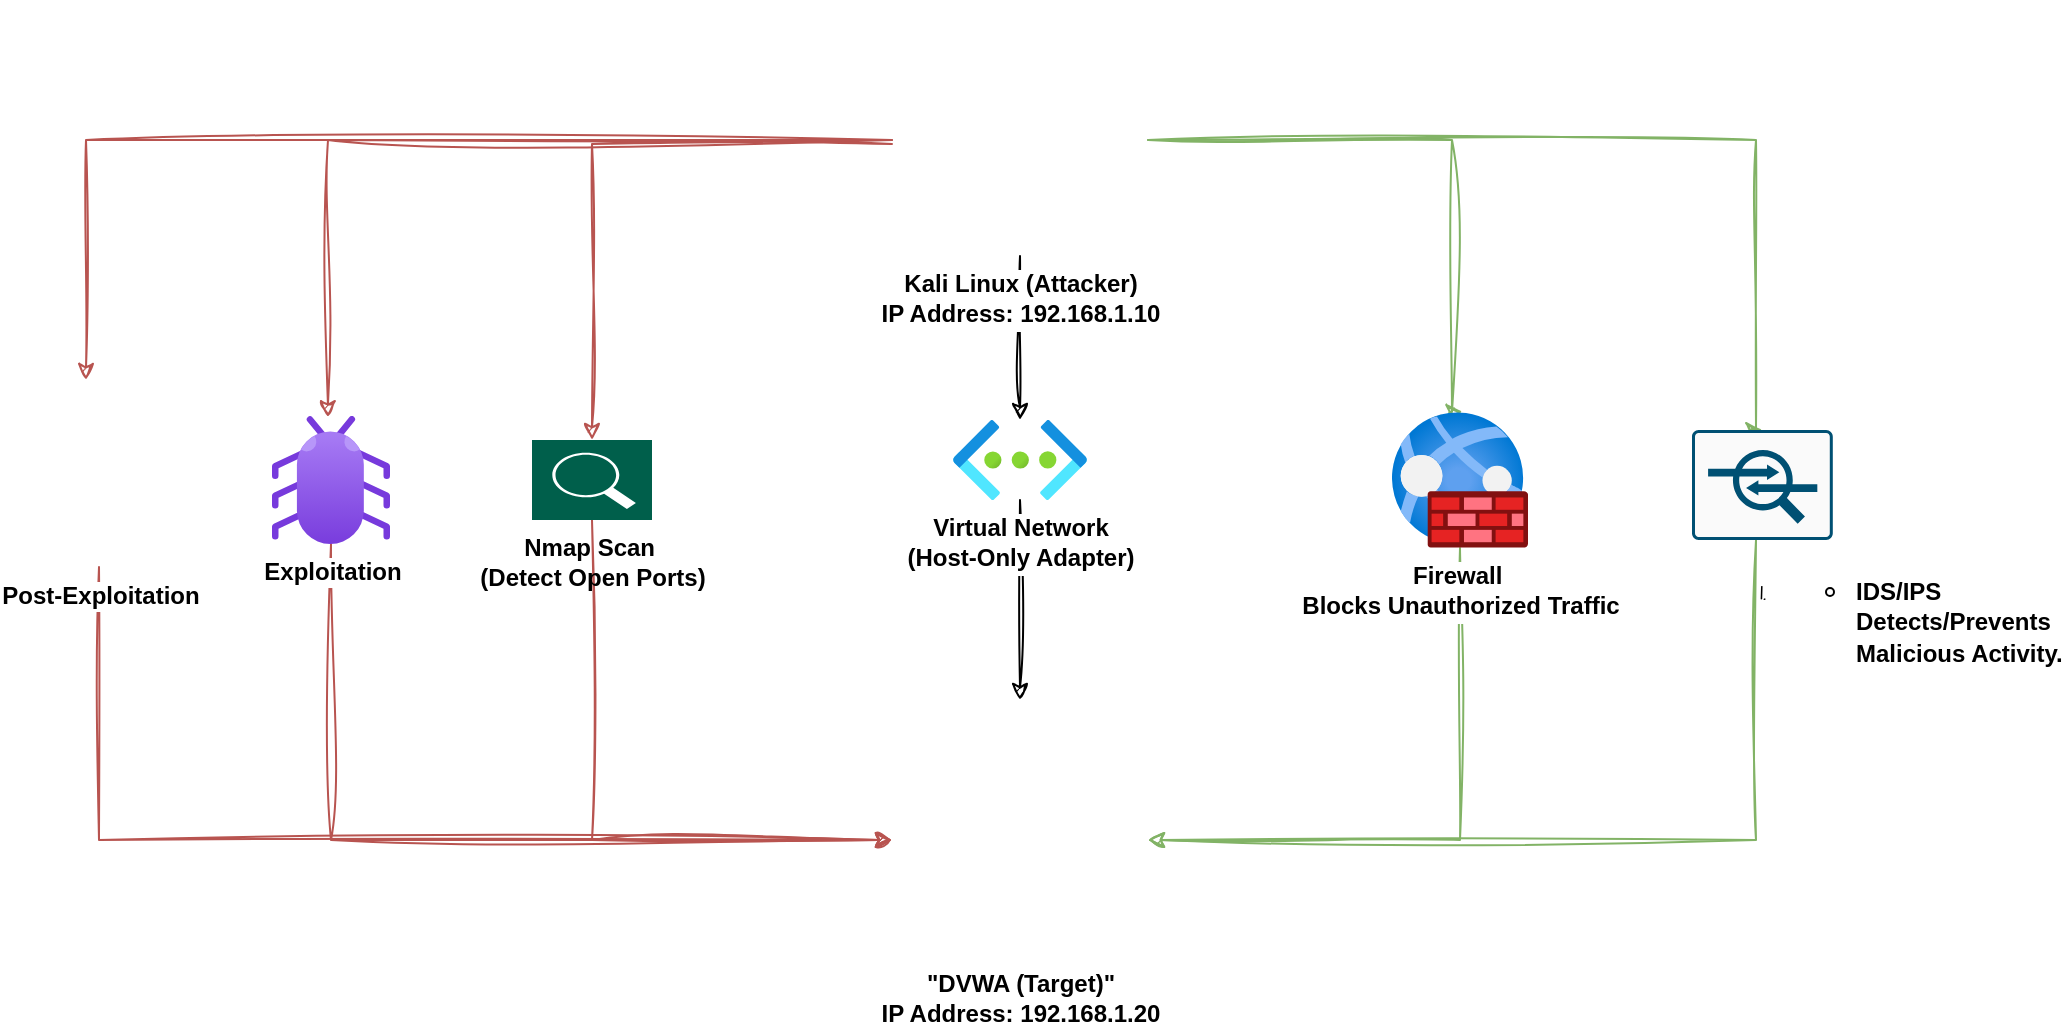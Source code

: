 <mxfile version="26.0.16">
  <diagram name="Page-1" id="j2wiMFLWzzZv2HRtKn5t">
    <mxGraphModel dx="1984" dy="637" grid="1" gridSize="10" guides="1" tooltips="1" connect="1" arrows="1" fold="1" page="1" pageScale="1" pageWidth="850" pageHeight="1100" math="0" shadow="0">
      <root>
        <mxCell id="0" />
        <mxCell id="1" parent="0" />
        <mxCell id="I_I6QjNHhtnjnI7TC8sL-20" value="" style="edgeStyle=orthogonalEdgeStyle;rounded=0;sketch=1;hachureGap=4;jiggle=2;curveFitting=1;orthogonalLoop=1;jettySize=auto;html=1;fontFamily=Architects Daughter;fontSource=https%3A%2F%2Ffonts.googleapis.com%2Fcss%3Ffamily%3DArchitects%2BDaughter;" edge="1" parent="1" source="I_I6QjNHhtnjnI7TC8sL-2" target="I_I6QjNHhtnjnI7TC8sL-7">
          <mxGeometry relative="1" as="geometry" />
        </mxCell>
        <mxCell id="I_I6QjNHhtnjnI7TC8sL-27" value="" style="edgeStyle=orthogonalEdgeStyle;rounded=0;sketch=1;hachureGap=4;jiggle=2;curveFitting=1;orthogonalLoop=1;jettySize=auto;html=1;fontFamily=Architects Daughter;fontSource=https%3A%2F%2Ffonts.googleapis.com%2Fcss%3Ffamily%3DArchitects%2BDaughter;fillColor=#f8cecc;strokeColor=#b85450;entryX=0.474;entryY=0.01;entryDx=0;entryDy=0;entryPerimeter=0;" edge="1" parent="1" source="I_I6QjNHhtnjnI7TC8sL-2" target="I_I6QjNHhtnjnI7TC8sL-25">
          <mxGeometry relative="1" as="geometry">
            <mxPoint x="380" y="169.998" as="sourcePoint" />
            <mxPoint x="99.524" y="313.95" as="targetPoint" />
            <Array as="points">
              <mxPoint x="98" y="190" />
            </Array>
          </mxGeometry>
        </mxCell>
        <mxCell id="I_I6QjNHhtnjnI7TC8sL-41" value="" style="edgeStyle=orthogonalEdgeStyle;rounded=0;sketch=1;hachureGap=4;jiggle=2;curveFitting=1;orthogonalLoop=1;jettySize=auto;html=1;fontFamily=Architects Daughter;fontSource=https%3A%2F%2Ffonts.googleapis.com%2Fcss%3Ffamily%3DArchitects%2BDaughter;entryX=0.518;entryY=-0.002;entryDx=0;entryDy=0;entryPerimeter=0;fillColor=#d5e8d4;strokeColor=#82b366;" edge="1" parent="1" source="I_I6QjNHhtnjnI7TC8sL-2" target="I_I6QjNHhtnjnI7TC8sL-39">
          <mxGeometry relative="1" as="geometry">
            <mxPoint x="612" y="184" as="targetPoint" />
            <Array as="points">
              <mxPoint x="660" y="190" />
              <mxPoint x="660" y="326" />
            </Array>
          </mxGeometry>
        </mxCell>
        <mxCell id="I_I6QjNHhtnjnI7TC8sL-46" value="" style="edgeStyle=orthogonalEdgeStyle;rounded=0;sketch=1;hachureGap=4;jiggle=2;curveFitting=1;orthogonalLoop=1;jettySize=auto;html=1;fontFamily=Architects Daughter;fontSource=https%3A%2F%2Ffonts.googleapis.com%2Fcss%3Ffamily%3DArchitects%2BDaughter;entryX=0.5;entryY=0;entryDx=0;entryDy=0;entryPerimeter=0;fillColor=#d5e8d4;strokeColor=#82b366;" edge="1" parent="1" source="I_I6QjNHhtnjnI7TC8sL-2" target="I_I6QjNHhtnjnI7TC8sL-44">
          <mxGeometry relative="1" as="geometry">
            <mxPoint x="612" y="184" as="targetPoint" />
            <Array as="points">
              <mxPoint x="812" y="190" />
            </Array>
          </mxGeometry>
        </mxCell>
        <mxCell id="I_I6QjNHhtnjnI7TC8sL-2" value="&lt;b style=&quot;font-family: Helvetica;&quot;&gt;Kali Linux (Attacker)&lt;br&gt;&lt;span data-end=&quot;943&quot; data-start=&quot;928&quot;&gt;IP Address:&lt;/span&gt;&amp;nbsp;&lt;span data-end=&quot;960&quot; data-start=&quot;944&quot;&gt;192.168.1.10&lt;/span&gt;&lt;/b&gt;" style="shape=image;html=1;verticalAlign=top;verticalLabelPosition=bottom;labelBackgroundColor=#ffffff;imageAspect=0;aspect=fixed;image=https://cdn0.iconfinder.com/data/icons/software-engineering-and-video-gaming/512/77_hacker_user_gammer_programmer-128.png;sketch=1;hachureGap=4;jiggle=2;curveFitting=1;fontFamily=Architects Daughter;fontSource=https%3A%2F%2Ffonts.googleapis.com%2Fcss%3Ffamily%3DArchitects%2BDaughter;" vertex="1" parent="1">
          <mxGeometry x="380" y="120" width="128" height="128" as="geometry" />
        </mxCell>
        <mxCell id="I_I6QjNHhtnjnI7TC8sL-3" value="&lt;font face=&quot;Helvetica&quot;&gt;&lt;b&gt;&quot;DVWA (Target)&quot;&lt;br&gt;&lt;span data-end=&quot;1206&quot; data-start=&quot;1191&quot;&gt;IP Address:&lt;/span&gt; &lt;span data-end=&quot;1223&quot; data-start=&quot;1207&quot;&gt;192.168.1.20&lt;/span&gt;&lt;/b&gt;&lt;/font&gt;&lt;font face=&quot;Helvetica&quot;&gt;&lt;b&gt;&lt;/b&gt;&lt;/font&gt;" style="shape=image;html=1;verticalAlign=top;verticalLabelPosition=bottom;labelBackgroundColor=#ffffff;imageAspect=0;aspect=fixed;image=https://cdn3.iconfinder.com/data/icons/message-and-communication-4/32/18_-_-128.png;sketch=1;hachureGap=4;jiggle=2;curveFitting=1;fontFamily=Architects Daughter;fontSource=https%3A%2F%2Ffonts.googleapis.com%2Fcss%3Ffamily%3DArchitects%2BDaughter;" vertex="1" parent="1">
          <mxGeometry x="380" y="470" width="128" height="128" as="geometry" />
        </mxCell>
        <mxCell id="I_I6QjNHhtnjnI7TC8sL-31" value="" style="edgeStyle=orthogonalEdgeStyle;rounded=0;sketch=1;hachureGap=4;jiggle=2;curveFitting=1;orthogonalLoop=1;jettySize=auto;html=1;fontFamily=Architects Daughter;fontSource=https%3A%2F%2Ffonts.googleapis.com%2Fcss%3Ffamily%3DArchitects%2BDaughter;" edge="1" parent="1" source="I_I6QjNHhtnjnI7TC8sL-7" target="I_I6QjNHhtnjnI7TC8sL-3">
          <mxGeometry relative="1" as="geometry" />
        </mxCell>
        <mxCell id="I_I6QjNHhtnjnI7TC8sL-7" value="&lt;b&gt;&lt;font face=&quot;Helvetica&quot;&gt;Virtual Network &lt;br&gt;(Host-Only Adapter)&lt;/font&gt;&lt;/b&gt;" style="image;aspect=fixed;html=1;points=[];align=center;fontSize=12;image=img/lib/azure2/networking/Virtual_Networks.svg;sketch=1;hachureGap=4;jiggle=2;curveFitting=1;fontFamily=Architects Daughter;fontSource=https%3A%2F%2Ffonts.googleapis.com%2Fcss%3Ffamily%3DArchitects%2BDaughter;" vertex="1" parent="1">
          <mxGeometry x="410.5" y="330" width="67" height="40" as="geometry" />
        </mxCell>
        <mxCell id="I_I6QjNHhtnjnI7TC8sL-17" value="" style="edgeStyle=orthogonalEdgeStyle;rounded=0;sketch=1;hachureGap=4;jiggle=2;curveFitting=1;orthogonalLoop=1;jettySize=auto;html=1;fontFamily=Architects Daughter;fontSource=https%3A%2F%2Ffonts.googleapis.com%2Fcss%3Ffamily%3DArchitects%2BDaughter;fillColor=#f8cecc;strokeColor=#b85450;" edge="1" parent="1" source="I_I6QjNHhtnjnI7TC8sL-2" target="I_I6QjNHhtnjnI7TC8sL-15">
          <mxGeometry relative="1" as="geometry">
            <mxPoint x="295.048" y="250" as="targetPoint" />
            <Array as="points">
              <mxPoint x="230" y="192" />
            </Array>
          </mxGeometry>
        </mxCell>
        <mxCell id="I_I6QjNHhtnjnI7TC8sL-19" value="" style="edgeStyle=orthogonalEdgeStyle;rounded=0;sketch=1;hachureGap=4;jiggle=2;curveFitting=1;orthogonalLoop=1;jettySize=auto;html=1;fontFamily=Architects Daughter;fontSource=https%3A%2F%2Ffonts.googleapis.com%2Fcss%3Ffamily%3DArchitects%2BDaughter;fillColor=#f8cecc;strokeColor=#b85450;" edge="1" parent="1" source="I_I6QjNHhtnjnI7TC8sL-15" target="I_I6QjNHhtnjnI7TC8sL-3">
          <mxGeometry relative="1" as="geometry">
            <mxPoint x="230.0" y="430" as="targetPoint" />
            <Array as="points">
              <mxPoint x="230" y="540" />
            </Array>
          </mxGeometry>
        </mxCell>
        <mxCell id="I_I6QjNHhtnjnI7TC8sL-15" value="&lt;font face=&quot;Helvetica&quot;&gt;&lt;b&gt;Nmap Scan&amp;nbsp; &lt;br&gt;(Detect Open Ports)&lt;/b&gt;&lt;/font&gt;" style="sketch=0;pointerEvents=1;shadow=0;dashed=0;html=1;strokeColor=none;fillColor=#005F4B;labelPosition=center;verticalLabelPosition=bottom;verticalAlign=top;align=center;outlineConnect=0;shape=mxgraph.veeam2.magnifying_glass;hachureGap=4;jiggle=2;curveFitting=1;fontFamily=Architects Daughter;fontSource=https%3A%2F%2Ffonts.googleapis.com%2Fcss%3Ffamily%3DArchitects%2BDaughter;" vertex="1" parent="1">
          <mxGeometry x="200" y="340" width="60" height="40" as="geometry" />
        </mxCell>
        <mxCell id="I_I6QjNHhtnjnI7TC8sL-29" value="" style="edgeStyle=orthogonalEdgeStyle;rounded=0;sketch=1;hachureGap=4;jiggle=2;curveFitting=1;orthogonalLoop=1;jettySize=auto;html=1;fontFamily=Architects Daughter;fontSource=https%3A%2F%2Ffonts.googleapis.com%2Fcss%3Ffamily%3DArchitects%2BDaughter;fillColor=#f8cecc;strokeColor=#b85450;" edge="1" parent="1" source="I_I6QjNHhtnjnI7TC8sL-25" target="I_I6QjNHhtnjnI7TC8sL-3">
          <mxGeometry relative="1" as="geometry">
            <mxPoint x="99.5" y="474" as="targetPoint" />
            <Array as="points">
              <mxPoint x="100" y="540" />
            </Array>
          </mxGeometry>
        </mxCell>
        <mxCell id="I_I6QjNHhtnjnI7TC8sL-25" value="&lt;b&gt;&lt;font face=&quot;Helvetica&quot;&gt;Exploitation&lt;/font&gt;&lt;/b&gt;" style="image;aspect=fixed;html=1;points=[];align=center;fontSize=12;image=img/lib/azure2/general/Bug.svg;sketch=1;hachureGap=4;jiggle=2;curveFitting=1;fontFamily=Architects Daughter;fontSource=https%3A%2F%2Ffonts.googleapis.com%2Fcss%3Ffamily%3DArchitects%2BDaughter;" vertex="1" parent="1">
          <mxGeometry x="70" y="328" width="59" height="64" as="geometry" />
        </mxCell>
        <mxCell id="I_I6QjNHhtnjnI7TC8sL-36" value="" style="edgeStyle=orthogonalEdgeStyle;rounded=0;sketch=1;hachureGap=4;jiggle=2;curveFitting=1;orthogonalLoop=1;jettySize=auto;html=1;fontFamily=Architects Daughter;fontSource=https%3A%2F%2Ffonts.googleapis.com%2Fcss%3Ffamily%3DArchitects%2BDaughter;fillColor=#f8cecc;strokeColor=#b85450;" edge="1" parent="1" source="I_I6QjNHhtnjnI7TC8sL-2">
          <mxGeometry relative="1" as="geometry">
            <mxPoint x="-23" y="310" as="targetPoint" />
            <Array as="points">
              <mxPoint x="-23" y="190" />
            </Array>
          </mxGeometry>
        </mxCell>
        <mxCell id="I_I6QjNHhtnjnI7TC8sL-38" value="" style="edgeStyle=orthogonalEdgeStyle;rounded=0;sketch=1;hachureGap=4;jiggle=2;curveFitting=1;orthogonalLoop=1;jettySize=auto;html=1;fontFamily=Architects Daughter;fontSource=https%3A%2F%2Ffonts.googleapis.com%2Fcss%3Ffamily%3DArchitects%2BDaughter;fillColor=#f8cecc;strokeColor=#b85450;" edge="1" parent="1" source="I_I6QjNHhtnjnI7TC8sL-33" target="I_I6QjNHhtnjnI7TC8sL-3">
          <mxGeometry relative="1" as="geometry">
            <mxPoint x="-113.267" y="497" as="targetPoint" />
            <Array as="points">
              <mxPoint x="-16" y="540" />
            </Array>
          </mxGeometry>
        </mxCell>
        <mxCell id="I_I6QjNHhtnjnI7TC8sL-33" value="&lt;font face=&quot;Helvetica&quot;&gt;&lt;b&gt;Post-Exploitation&lt;/b&gt;&lt;/font&gt;" style="shape=image;html=1;verticalAlign=top;verticalLabelPosition=bottom;labelBackgroundColor=#ffffff;imageAspect=0;aspect=fixed;image=https://cdn2.iconfinder.com/data/icons/circle-icons-1/64/security-128.png;sketch=1;hachureGap=4;jiggle=2;curveFitting=1;fontFamily=Architects Daughter;fontSource=https%3A%2F%2Ffonts.googleapis.com%2Fcss%3Ffamily%3DArchitects%2BDaughter;" vertex="1" parent="1">
          <mxGeometry x="-60" y="316.5" width="87" height="87" as="geometry" />
        </mxCell>
        <mxCell id="I_I6QjNHhtnjnI7TC8sL-43" value="" style="edgeStyle=orthogonalEdgeStyle;rounded=0;sketch=1;hachureGap=4;jiggle=2;curveFitting=1;orthogonalLoop=1;jettySize=auto;html=1;fontFamily=Architects Daughter;fontSource=https%3A%2F%2Ffonts.googleapis.com%2Fcss%3Ffamily%3DArchitects%2BDaughter;fillColor=#d5e8d4;strokeColor=#82b366;" edge="1" parent="1" source="I_I6QjNHhtnjnI7TC8sL-39" target="I_I6QjNHhtnjnI7TC8sL-3">
          <mxGeometry relative="1" as="geometry">
            <mxPoint x="664" y="478" as="targetPoint" />
            <Array as="points">
              <mxPoint x="664" y="540" />
            </Array>
          </mxGeometry>
        </mxCell>
        <mxCell id="I_I6QjNHhtnjnI7TC8sL-39" value="&lt;b&gt;&lt;font face=&quot;Helvetica&quot;&gt;Firewall&amp;nbsp; &lt;br&gt;Blocks Unauthorized Traffic&lt;/font&gt;&lt;/b&gt;" style="image;aspect=fixed;html=1;points=[];align=center;fontSize=12;image=img/lib/azure2/networking/Web_Application_Firewall_Policies_WAF.svg;sketch=1;hachureGap=4;jiggle=2;curveFitting=1;fontFamily=Architects Daughter;fontSource=https%3A%2F%2Ffonts.googleapis.com%2Fcss%3Ffamily%3DArchitects%2BDaughter;" vertex="1" parent="1">
          <mxGeometry x="630" y="326" width="68" height="68" as="geometry" />
        </mxCell>
        <mxCell id="I_I6QjNHhtnjnI7TC8sL-48" value="" style="edgeStyle=orthogonalEdgeStyle;rounded=0;sketch=1;hachureGap=4;jiggle=2;curveFitting=1;orthogonalLoop=1;jettySize=auto;html=1;fontFamily=Architects Daughter;fontSource=https%3A%2F%2Ffonts.googleapis.com%2Fcss%3Ffamily%3DArchitects%2BDaughter;fillColor=#d5e8d4;strokeColor=#82b366;" edge="1" parent="1" source="I_I6QjNHhtnjnI7TC8sL-44" target="I_I6QjNHhtnjnI7TC8sL-3">
          <mxGeometry relative="1" as="geometry">
            <mxPoint x="812" y="460" as="targetPoint" />
            <Array as="points">
              <mxPoint x="812" y="540" />
            </Array>
          </mxGeometry>
        </mxCell>
        <mxCell id="I_I6QjNHhtnjnI7TC8sL-44" value="&lt;ol data-end=&quot;2939&quot; data-start=&quot;2599&quot;&gt;&lt;li class=&quot;&quot; data-end=&quot;2939&quot; data-start=&quot;2804&quot;&gt;&lt;ul data-end=&quot;2939&quot; data-start=&quot;2851&quot;&gt;&lt;li class=&quot;&quot; data-end=&quot;2939&quot; data-start=&quot;2889&quot;&gt;&lt;p class=&quot;&quot; data-end=&quot;2939&quot; data-start=&quot;2891&quot;&gt;&lt;b&gt;&lt;font face=&quot;Helvetica&quot;&gt;&lt;span data-end=&quot;2936&quot; data-start=&quot;2898&quot;&gt;IDS/IPS &lt;br&gt;Detects/Prevents &lt;br&gt;Malicious Activity&lt;/span&gt;.&lt;/font&gt;&lt;/b&gt;&lt;/p&gt;&lt;br&gt;&lt;/li&gt;&lt;br&gt;&lt;/ul&gt;&lt;br&gt;&lt;/li&gt;&lt;br&gt;&lt;/ol&gt;" style="sketch=0;points=[[0.015,0.015,0],[0.985,0.015,0],[0.985,0.985,0],[0.015,0.985,0],[0.25,0,0],[0.5,0,0],[0.75,0,0],[1,0.25,0],[1,0.5,0],[1,0.75,0],[0.75,1,0],[0.5,1,0],[0.25,1,0],[0,0.75,0],[0,0.5,0],[0,0.25,0]];verticalLabelPosition=bottom;html=1;verticalAlign=top;aspect=fixed;align=left;pointerEvents=1;shape=mxgraph.cisco19.rect;prIcon=ips_ids;fillColor=#FAFAFA;strokeColor=#005073;hachureGap=4;jiggle=2;curveFitting=1;fontFamily=Architects Daughter;fontSource=https%3A%2F%2Ffonts.googleapis.com%2Fcss%3Ffamily%3DArchitects%2BDaughter;" vertex="1" parent="1">
          <mxGeometry x="780" y="335" width="70.4" height="55" as="geometry" />
        </mxCell>
      </root>
    </mxGraphModel>
  </diagram>
</mxfile>
